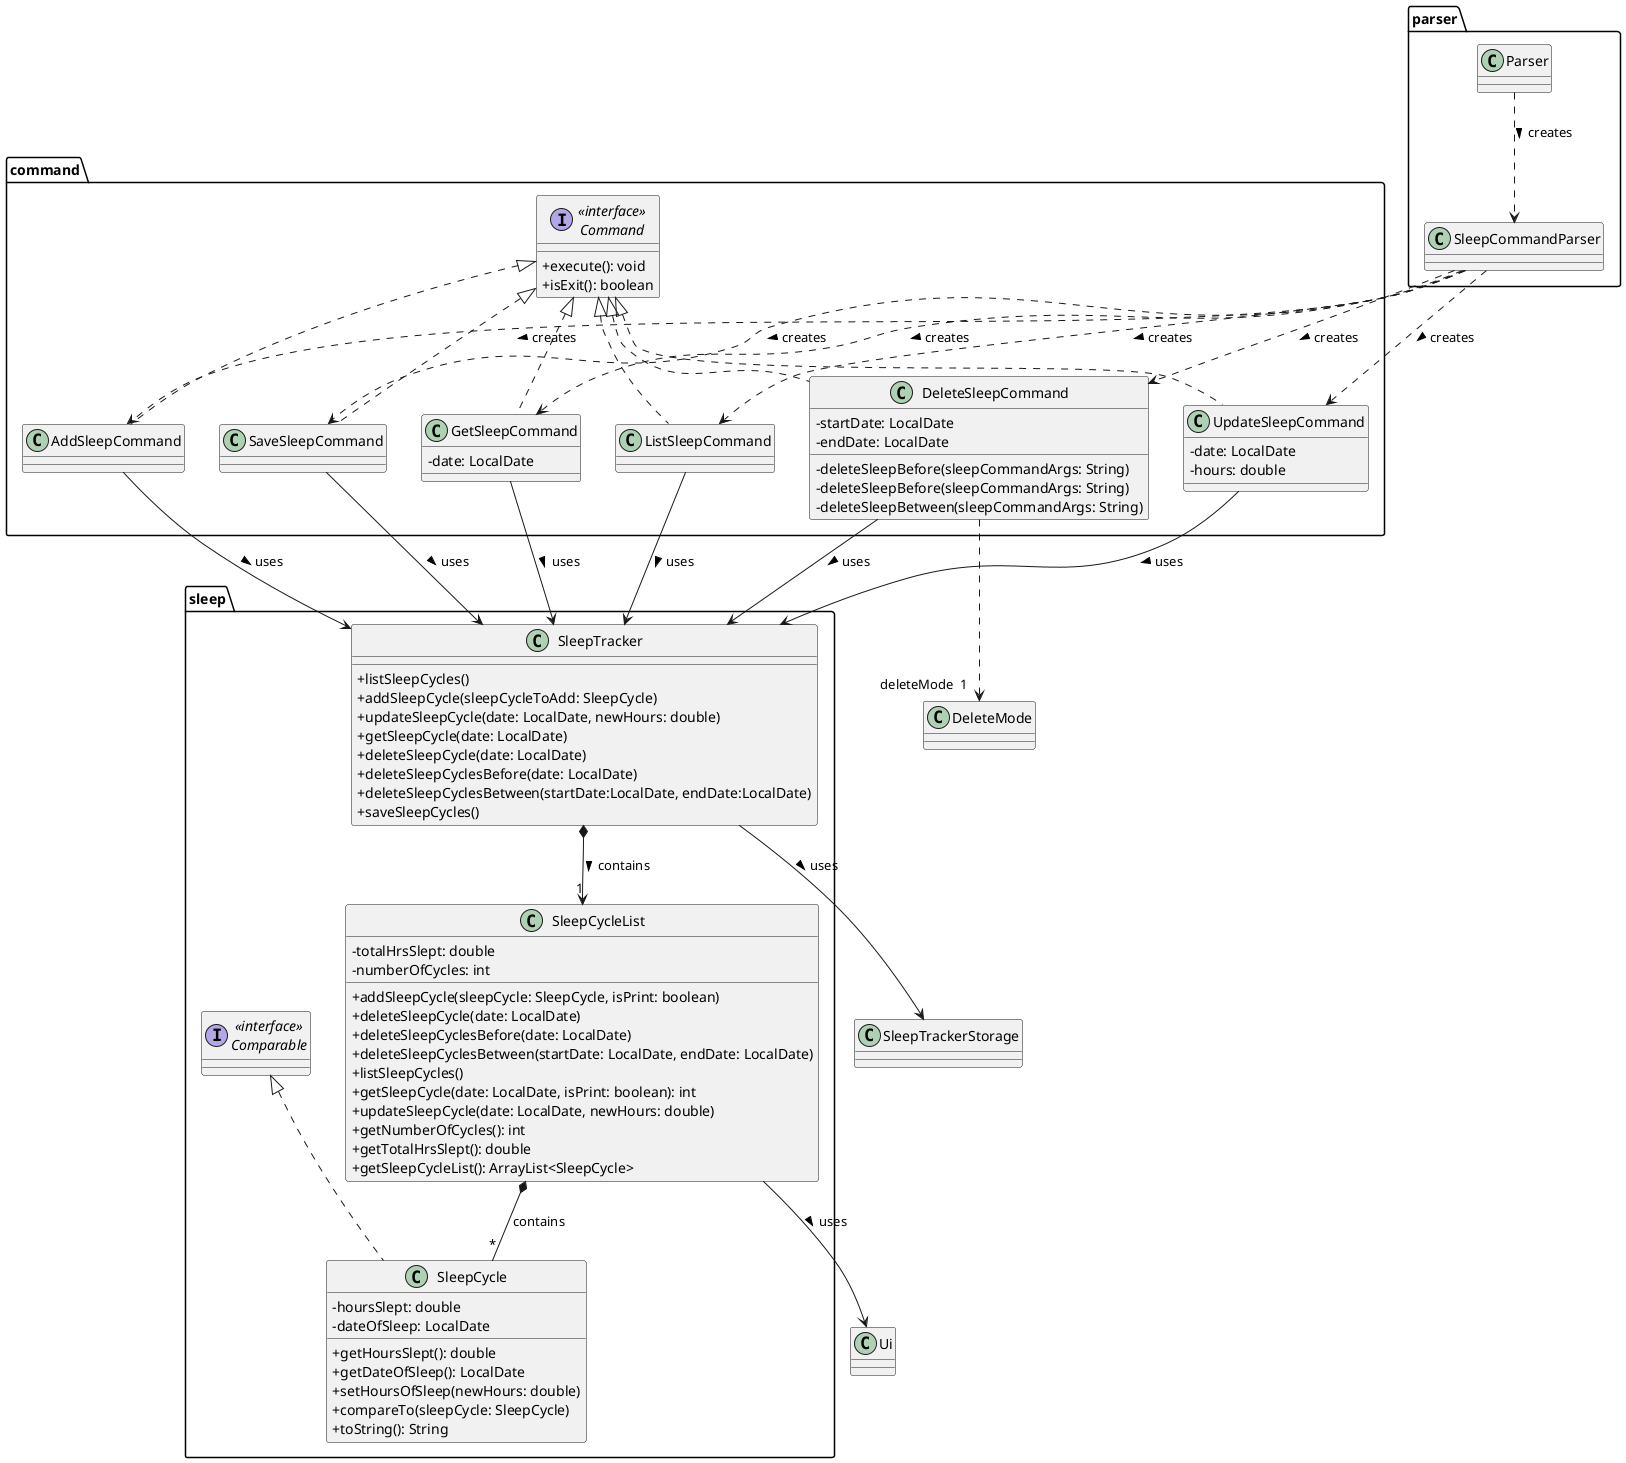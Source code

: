 @startuml
'https://plantuml.com/sequence-diagram

skinparam classAttributeIconSize 0

package parser {
    class SleepCommandParser {
    }

    class Parser {
    }
}

package command {
    interface "<<interface>>\nCommand" as Command {
                + execute(): void
                + isExit(): boolean
    }

    class AddSleepCommand implements Command {
    }

    class DeleteSleepCommand implements Command {
        - startDate: LocalDate
        - endDate: LocalDate

        - deleteSleepBefore(sleepCommandArgs: String)
        - deleteSleepBefore(sleepCommandArgs: String)
        - deleteSleepBetween(sleepCommandArgs: String)
    }

    class GetSleepCommand implements Command {
        -  date: LocalDate
    }

    class ListSleepCommand implements Command {
    }

    class SaveSleepCommand implements Command {
    }

    class UpdateSleepCommand implements Command {
        - date: LocalDate
        - hours: double
    }
}

package sleep {
    interface "<<interface>>\nComparable" as Comparable {
    }

    class SleepCycle implements Comparable{
        - hoursSlept: double
        - dateOfSleep: LocalDate

        + getHoursSlept(): double
        + getDateOfSleep(): LocalDate
        + setHoursOfSleep(newHours: double)
        + compareTo(sleepCycle: SleepCycle)
        +toString(): String
    }

    class SleepCycleList {
        - totalHrsSlept: double
        - numberOfCycles: int

        +addSleepCycle(sleepCycle: SleepCycle, isPrint: boolean)
        +deleteSleepCycle(date: LocalDate)
        +deleteSleepCyclesBefore(date: LocalDate)
        +deleteSleepCyclesBetween(startDate: LocalDate, endDate: LocalDate)
        +listSleepCycles()
        +getSleepCycle(date: LocalDate, isPrint: boolean): int
        +updateSleepCycle(date: LocalDate, newHours: double)
        +getNumberOfCycles(): int
        +getTotalHrsSlept(): double
        +getSleepCycleList(): ArrayList<SleepCycle>

    }

    class SleepTracker {
        +listSleepCycles()
        +addSleepCycle(sleepCycleToAdd: SleepCycle)
        +updateSleepCycle(date: LocalDate, newHours: double)
        +getSleepCycle(date: LocalDate)
        +deleteSleepCycle(date: LocalDate)
        +deleteSleepCyclesBefore(date: LocalDate)
        +deleteSleepCyclesBetween(startDate:LocalDate, endDate:LocalDate)
        +saveSleepCycles()
    }
}


class SleepTrackerStorage {
}

class Ui {
}

Parser ..> SleepCommandParser: creates >

SleepCommandParser .DOWN.> AddSleepCommand : creates >
SleepCommandParser .DOWN.> DeleteSleepCommand : creates >
SleepCommandParser .DOWN.> ListSleepCommand : creates >
SleepCommandParser .DOWN.> SaveSleepCommand : creates >
SleepCommandParser .DOWN.> UpdateSleepCommand : creates >
SleepCommandParser .DOWN.> GetSleepCommand : creates >

AddSleepCommand --> SleepTracker : uses >
DeleteSleepCommand --> SleepTracker : uses >
DeleteSleepCommand ..> "deleteMode  1" DeleteMode
GetSleepCommand --> SleepTracker : uses >
ListSleepCommand --> SleepTracker : uses >
SaveSleepCommand --> SleepTracker : uses >
UpdateSleepCommand --> SleepTracker : uses >


SleepCycleList --> Ui : uses >
SleepTracker *--> "1" SleepCycleList: contains >
SleepTracker --> SleepTrackerStorage : uses >

SleepCycleList *-- "*" SleepCycle : contains

@enduml